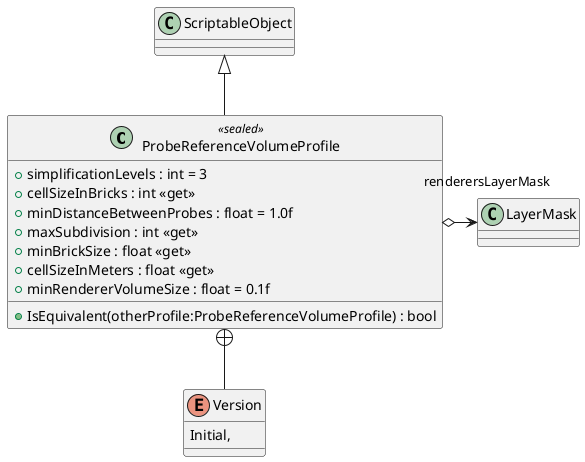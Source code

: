 @startuml
class ProbeReferenceVolumeProfile <<sealed>> {
    + simplificationLevels : int = 3
    + cellSizeInBricks : int <<get>>
    + minDistanceBetweenProbes : float = 1.0f
    + maxSubdivision : int <<get>>
    + minBrickSize : float <<get>>
    + cellSizeInMeters : float <<get>>
    + minRendererVolumeSize : float = 0.1f
    + IsEquivalent(otherProfile:ProbeReferenceVolumeProfile) : bool
}
enum Version {
    Initial,
}
ScriptableObject <|-- ProbeReferenceVolumeProfile
ProbeReferenceVolumeProfile o-> "renderersLayerMask" LayerMask
ProbeReferenceVolumeProfile +-- Version
@enduml
